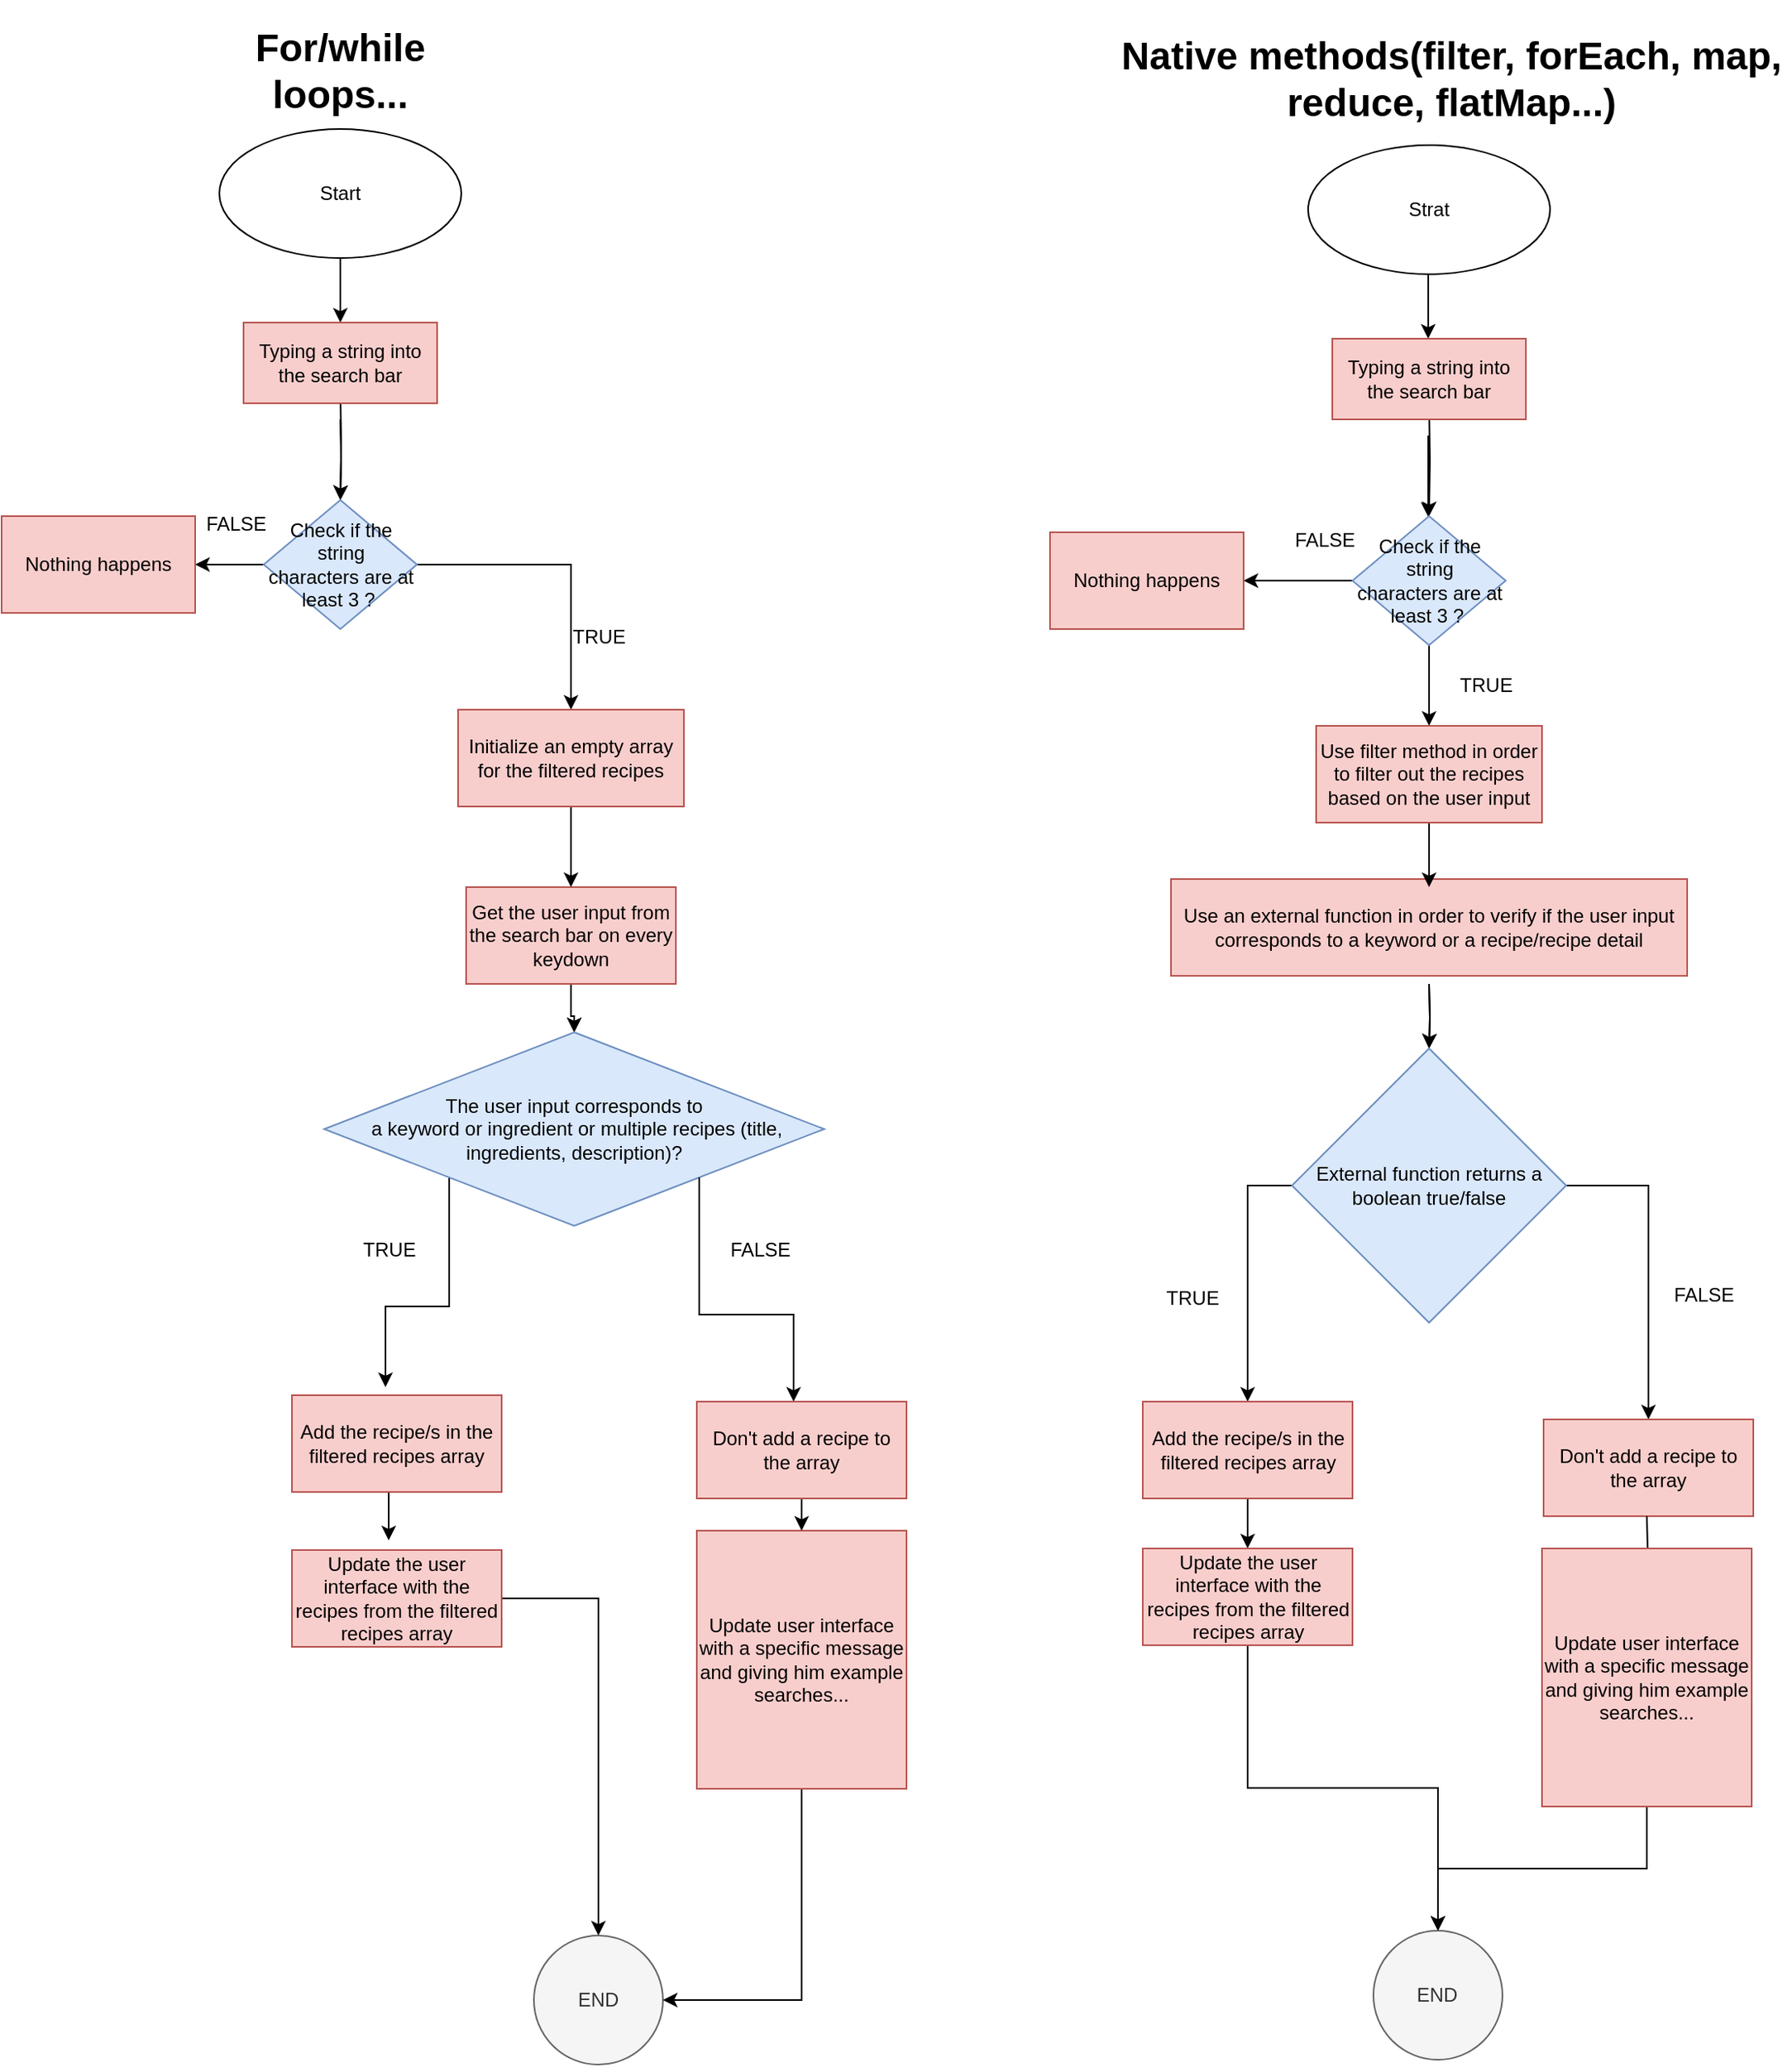 <mxfile version="23.1.2" type="github">
  <diagram id="C5RBs43oDa-KdzZeNtuy" name="Page-1">
    <mxGraphModel dx="1509" dy="813" grid="1" gridSize="10" guides="1" tooltips="1" connect="1" arrows="1" fold="1" page="1" pageScale="1" pageWidth="827" pageHeight="1169" math="0" shadow="0">
      <root>
        <mxCell id="WIyWlLk6GJQsqaUBKTNV-0" />
        <mxCell id="WIyWlLk6GJQsqaUBKTNV-1" parent="WIyWlLk6GJQsqaUBKTNV-0" />
        <mxCell id="ekR93jH82zppxNUU2n5n-0" value="" style="edgeStyle=orthogonalEdgeStyle;rounded=0;orthogonalLoop=1;jettySize=auto;html=1;" edge="1" parent="WIyWlLk6GJQsqaUBKTNV-1" source="ekR93jH82zppxNUU2n5n-1">
          <mxGeometry relative="1" as="geometry">
            <mxPoint x="220" y="240" as="targetPoint" />
          </mxGeometry>
        </mxCell>
        <mxCell id="ekR93jH82zppxNUU2n5n-1" value="Start" style="ellipse;whiteSpace=wrap;html=1;" vertex="1" parent="WIyWlLk6GJQsqaUBKTNV-1">
          <mxGeometry x="145" y="120" width="150" height="80" as="geometry" />
        </mxCell>
        <mxCell id="ekR93jH82zppxNUU2n5n-2" value="" style="edgeStyle=orthogonalEdgeStyle;rounded=0;orthogonalLoop=1;jettySize=auto;html=1;" edge="1" parent="WIyWlLk6GJQsqaUBKTNV-1" source="ekR93jH82zppxNUU2n5n-4" target="ekR93jH82zppxNUU2n5n-12">
          <mxGeometry relative="1" as="geometry" />
        </mxCell>
        <mxCell id="ekR93jH82zppxNUU2n5n-3" value="" style="edgeStyle=orthogonalEdgeStyle;rounded=0;orthogonalLoop=1;jettySize=auto;html=1;" edge="1" parent="WIyWlLk6GJQsqaUBKTNV-1" source="ekR93jH82zppxNUU2n5n-4" target="ekR93jH82zppxNUU2n5n-12">
          <mxGeometry relative="1" as="geometry" />
        </mxCell>
        <mxCell id="ekR93jH82zppxNUU2n5n-4" value="Get the user input from the search bar on every keydown" style="rounded=0;whiteSpace=wrap;html=1;align=center;fillColor=#f8cecc;strokeColor=#b85450;" vertex="1" parent="WIyWlLk6GJQsqaUBKTNV-1">
          <mxGeometry x="298" y="590" width="130" height="60" as="geometry" />
        </mxCell>
        <mxCell id="ekR93jH82zppxNUU2n5n-5" value="" style="edgeStyle=orthogonalEdgeStyle;rounded=0;orthogonalLoop=1;jettySize=auto;html=1;" edge="1" parent="WIyWlLk6GJQsqaUBKTNV-1" target="ekR93jH82zppxNUU2n5n-9">
          <mxGeometry relative="1" as="geometry">
            <mxPoint x="220" y="280" as="sourcePoint" />
          </mxGeometry>
        </mxCell>
        <mxCell id="ekR93jH82zppxNUU2n5n-6" value="" style="edgeStyle=orthogonalEdgeStyle;rounded=0;orthogonalLoop=1;jettySize=auto;html=1;" edge="1" parent="WIyWlLk6GJQsqaUBKTNV-1" target="ekR93jH82zppxNUU2n5n-9">
          <mxGeometry relative="1" as="geometry">
            <mxPoint x="220" y="300" as="sourcePoint" />
          </mxGeometry>
        </mxCell>
        <mxCell id="ekR93jH82zppxNUU2n5n-8" value="" style="edgeStyle=orthogonalEdgeStyle;rounded=0;orthogonalLoop=1;jettySize=auto;html=1;" edge="1" parent="WIyWlLk6GJQsqaUBKTNV-1" source="ekR93jH82zppxNUU2n5n-9" target="ekR93jH82zppxNUU2n5n-17">
          <mxGeometry relative="1" as="geometry" />
        </mxCell>
        <mxCell id="ekR93jH82zppxNUU2n5n-27" style="edgeStyle=orthogonalEdgeStyle;rounded=0;orthogonalLoop=1;jettySize=auto;html=1;" edge="1" parent="WIyWlLk6GJQsqaUBKTNV-1" source="ekR93jH82zppxNUU2n5n-9">
          <mxGeometry relative="1" as="geometry">
            <mxPoint x="130" y="390" as="targetPoint" />
          </mxGeometry>
        </mxCell>
        <mxCell id="ekR93jH82zppxNUU2n5n-9" value="Check if the string &lt;br&gt;characters are at least 3 ?&amp;nbsp;" style="rhombus;whiteSpace=wrap;html=1;fillColor=#dae8fc;strokeColor=#6c8ebf;" vertex="1" parent="WIyWlLk6GJQsqaUBKTNV-1">
          <mxGeometry x="172.5" y="350" width="95" height="80" as="geometry" />
        </mxCell>
        <mxCell id="ekR93jH82zppxNUU2n5n-10" value="TRUE" style="text;html=1;align=center;verticalAlign=middle;resizable=0;points=[];autosize=1;strokeColor=none;fillColor=none;" vertex="1" parent="WIyWlLk6GJQsqaUBKTNV-1">
          <mxGeometry x="350" y="420" width="60" height="30" as="geometry" />
        </mxCell>
        <mxCell id="ekR93jH82zppxNUU2n5n-11" value="" style="edgeStyle=orthogonalEdgeStyle;rounded=0;orthogonalLoop=1;jettySize=auto;html=1;exitX=0;exitY=1;exitDx=0;exitDy=0;" edge="1" parent="WIyWlLk6GJQsqaUBKTNV-1" source="ekR93jH82zppxNUU2n5n-12">
          <mxGeometry relative="1" as="geometry">
            <mxPoint x="248" y="900" as="targetPoint" />
            <Array as="points">
              <mxPoint x="288" y="850" />
              <mxPoint x="248" y="850" />
            </Array>
          </mxGeometry>
        </mxCell>
        <mxCell id="ekR93jH82zppxNUU2n5n-12" value="&lt;div&gt;&lt;span style=&quot;background-color: initial;&quot;&gt;The user input corresponds to&lt;/span&gt;&lt;/div&gt;&lt;div&gt;&lt;span style=&quot;background-color: initial;&quot;&gt;&amp;nbsp;a keyword or ingredient or multiple recipes (title, ingredients, description)?&lt;/span&gt;&lt;br&gt;&lt;/div&gt;" style="rhombus;whiteSpace=wrap;html=1;fillColor=#dae8fc;strokeColor=#6c8ebf;" vertex="1" parent="WIyWlLk6GJQsqaUBKTNV-1">
          <mxGeometry x="210" y="680" width="310" height="120" as="geometry" />
        </mxCell>
        <mxCell id="ekR93jH82zppxNUU2n5n-13" value="" style="edgeStyle=orthogonalEdgeStyle;rounded=0;orthogonalLoop=1;jettySize=auto;html=1;" edge="1" parent="WIyWlLk6GJQsqaUBKTNV-1">
          <mxGeometry relative="1" as="geometry">
            <mxPoint x="250" y="965" as="sourcePoint" />
            <mxPoint x="250" y="995" as="targetPoint" />
          </mxGeometry>
        </mxCell>
        <mxCell id="ekR93jH82zppxNUU2n5n-14" value="Add the recipe/s in the filtered recipes array" style="rounded=0;whiteSpace=wrap;html=1;align=center;fillColor=#f8cecc;strokeColor=#b85450;" vertex="1" parent="WIyWlLk6GJQsqaUBKTNV-1">
          <mxGeometry x="190" y="905" width="130" height="60" as="geometry" />
        </mxCell>
        <mxCell id="ekR93jH82zppxNUU2n5n-15" value="TRUE" style="text;html=1;align=center;verticalAlign=middle;resizable=0;points=[];autosize=1;strokeColor=none;fillColor=none;" vertex="1" parent="WIyWlLk6GJQsqaUBKTNV-1">
          <mxGeometry x="220" y="800" width="60" height="30" as="geometry" />
        </mxCell>
        <mxCell id="ekR93jH82zppxNUU2n5n-16" value="" style="edgeStyle=orthogonalEdgeStyle;rounded=0;orthogonalLoop=1;jettySize=auto;html=1;entryX=0.5;entryY=0;entryDx=0;entryDy=0;" edge="1" parent="WIyWlLk6GJQsqaUBKTNV-1" source="ekR93jH82zppxNUU2n5n-17" target="ekR93jH82zppxNUU2n5n-4">
          <mxGeometry relative="1" as="geometry">
            <Array as="points">
              <mxPoint x="363" y="560" />
              <mxPoint x="363" y="560" />
            </Array>
          </mxGeometry>
        </mxCell>
        <mxCell id="ekR93jH82zppxNUU2n5n-17" value="Initialize an empty array for the filtered recipes" style="rounded=0;whiteSpace=wrap;html=1;align=center;fillColor=#f8cecc;strokeColor=#b85450;" vertex="1" parent="WIyWlLk6GJQsqaUBKTNV-1">
          <mxGeometry x="293" y="480" width="140" height="60" as="geometry" />
        </mxCell>
        <mxCell id="ekR93jH82zppxNUU2n5n-35" style="edgeStyle=orthogonalEdgeStyle;rounded=0;orthogonalLoop=1;jettySize=auto;html=1;" edge="1" parent="WIyWlLk6GJQsqaUBKTNV-1" source="ekR93jH82zppxNUU2n5n-18" target="ekR93jH82zppxNUU2n5n-20">
          <mxGeometry relative="1" as="geometry" />
        </mxCell>
        <mxCell id="ekR93jH82zppxNUU2n5n-18" value="Update the user interface with the recipes from the filtered&lt;br&gt;recipes array" style="rounded=0;whiteSpace=wrap;html=1;align=center;fillColor=#f8cecc;strokeColor=#b85450;" vertex="1" parent="WIyWlLk6GJQsqaUBKTNV-1">
          <mxGeometry x="190" y="1001" width="130" height="60" as="geometry" />
        </mxCell>
        <mxCell id="ekR93jH82zppxNUU2n5n-20" value="END" style="ellipse;whiteSpace=wrap;html=1;rounded=0;fillColor=#f5f5f5;fontColor=#333333;strokeColor=#666666;" vertex="1" parent="WIyWlLk6GJQsqaUBKTNV-1">
          <mxGeometry x="340.005" y="1240" width="80" height="80" as="geometry" />
        </mxCell>
        <mxCell id="ekR93jH82zppxNUU2n5n-21" value="" style="edgeStyle=orthogonalEdgeStyle;rounded=0;orthogonalLoop=1;jettySize=auto;html=1;exitX=1;exitY=1;exitDx=0;exitDy=0;" edge="1" parent="WIyWlLk6GJQsqaUBKTNV-1" source="ekR93jH82zppxNUU2n5n-12">
          <mxGeometry relative="1" as="geometry">
            <mxPoint x="371" y="880" as="sourcePoint" />
            <mxPoint x="501" y="909" as="targetPoint" />
            <Array as="points">
              <mxPoint x="443" y="855" />
              <mxPoint x="501" y="855" />
            </Array>
          </mxGeometry>
        </mxCell>
        <mxCell id="ekR93jH82zppxNUU2n5n-22" value="" style="edgeStyle=orthogonalEdgeStyle;rounded=0;orthogonalLoop=1;jettySize=auto;html=1;" edge="1" parent="WIyWlLk6GJQsqaUBKTNV-1" source="ekR93jH82zppxNUU2n5n-23" target="ekR93jH82zppxNUU2n5n-25">
          <mxGeometry relative="1" as="geometry" />
        </mxCell>
        <mxCell id="ekR93jH82zppxNUU2n5n-23" value="Don&#39;t add a recipe to the array" style="rounded=0;whiteSpace=wrap;html=1;align=center;fillColor=#f8cecc;strokeColor=#b85450;" vertex="1" parent="WIyWlLk6GJQsqaUBKTNV-1">
          <mxGeometry x="441" y="909" width="130" height="60" as="geometry" />
        </mxCell>
        <mxCell id="ekR93jH82zppxNUU2n5n-34" style="edgeStyle=orthogonalEdgeStyle;rounded=0;orthogonalLoop=1;jettySize=auto;html=1;exitX=0.5;exitY=1;exitDx=0;exitDy=0;entryX=1;entryY=0.5;entryDx=0;entryDy=0;" edge="1" parent="WIyWlLk6GJQsqaUBKTNV-1" source="ekR93jH82zppxNUU2n5n-25" target="ekR93jH82zppxNUU2n5n-20">
          <mxGeometry relative="1" as="geometry" />
        </mxCell>
        <mxCell id="ekR93jH82zppxNUU2n5n-25" value="Update user interface with a specific message and giving him example searches..." style="rounded=0;whiteSpace=wrap;html=1;align=center;fillColor=#f8cecc;strokeColor=#b85450;" vertex="1" parent="WIyWlLk6GJQsqaUBKTNV-1">
          <mxGeometry x="441" y="989" width="130" height="160" as="geometry" />
        </mxCell>
        <mxCell id="ekR93jH82zppxNUU2n5n-26" value="&lt;div&gt;FALSE&lt;/div&gt;" style="text;html=1;align=center;verticalAlign=middle;resizable=0;points=[];autosize=1;strokeColor=none;fillColor=none;" vertex="1" parent="WIyWlLk6GJQsqaUBKTNV-1">
          <mxGeometry x="450" y="800" width="60" height="30" as="geometry" />
        </mxCell>
        <mxCell id="ekR93jH82zppxNUU2n5n-28" value="Nothing happens" style="rounded=0;whiteSpace=wrap;html=1;fillColor=#f8cecc;strokeColor=#b85450;" vertex="1" parent="WIyWlLk6GJQsqaUBKTNV-1">
          <mxGeometry x="10" y="360" width="120" height="60" as="geometry" />
        </mxCell>
        <mxCell id="ekR93jH82zppxNUU2n5n-29" value="Typing a string into the search bar" style="rounded=0;whiteSpace=wrap;html=1;fillColor=#f8cecc;strokeColor=#b85450;" vertex="1" parent="WIyWlLk6GJQsqaUBKTNV-1">
          <mxGeometry x="160" y="240" width="120" height="50" as="geometry" />
        </mxCell>
        <mxCell id="ekR93jH82zppxNUU2n5n-36" value="FALSE" style="text;html=1;align=center;verticalAlign=middle;resizable=0;points=[];autosize=1;strokeColor=none;fillColor=none;" vertex="1" parent="WIyWlLk6GJQsqaUBKTNV-1">
          <mxGeometry x="125" y="350" width="60" height="30" as="geometry" />
        </mxCell>
        <mxCell id="ekR93jH82zppxNUU2n5n-39" value="&lt;h1&gt;For/while loops...&lt;/h1&gt;" style="text;html=1;strokeColor=none;fillColor=none;spacing=5;spacingTop=-20;whiteSpace=wrap;overflow=hidden;rounded=0;align=center;" vertex="1" parent="WIyWlLk6GJQsqaUBKTNV-1">
          <mxGeometry x="125" y="50" width="190" height="120" as="geometry" />
        </mxCell>
        <mxCell id="ekR93jH82zppxNUU2n5n-42" value="" style="edgeStyle=orthogonalEdgeStyle;rounded=0;orthogonalLoop=1;jettySize=auto;html=1;" edge="1" parent="WIyWlLk6GJQsqaUBKTNV-1" source="ekR93jH82zppxNUU2n5n-43">
          <mxGeometry relative="1" as="geometry">
            <mxPoint x="894.462" y="250" as="targetPoint" />
          </mxGeometry>
        </mxCell>
        <mxCell id="ekR93jH82zppxNUU2n5n-43" value="Strat" style="ellipse;whiteSpace=wrap;html=1;" vertex="1" parent="WIyWlLk6GJQsqaUBKTNV-1">
          <mxGeometry x="820" y="130" width="150" height="80" as="geometry" />
        </mxCell>
        <mxCell id="ekR93jH82zppxNUU2n5n-44" value="" style="edgeStyle=orthogonalEdgeStyle;rounded=0;orthogonalLoop=1;jettySize=auto;html=1;" edge="1" parent="WIyWlLk6GJQsqaUBKTNV-1" target="ekR93jH82zppxNUU2n5n-54">
          <mxGeometry relative="1" as="geometry">
            <mxPoint x="895" y="650" as="sourcePoint" />
          </mxGeometry>
        </mxCell>
        <mxCell id="ekR93jH82zppxNUU2n5n-45" value="" style="edgeStyle=orthogonalEdgeStyle;rounded=0;orthogonalLoop=1;jettySize=auto;html=1;" edge="1" parent="WIyWlLk6GJQsqaUBKTNV-1" target="ekR93jH82zppxNUU2n5n-54">
          <mxGeometry relative="1" as="geometry">
            <mxPoint x="895" y="650" as="sourcePoint" />
          </mxGeometry>
        </mxCell>
        <mxCell id="ekR93jH82zppxNUU2n5n-46" value="Use an external function in order to verify if the user input corresponds to a keyword or a recipe/recipe detail" style="rounded=0;whiteSpace=wrap;html=1;align=center;fillColor=#f8cecc;strokeColor=#b85450;" vertex="1" parent="WIyWlLk6GJQsqaUBKTNV-1">
          <mxGeometry x="735" y="585" width="320" height="60" as="geometry" />
        </mxCell>
        <mxCell id="ekR93jH82zppxNUU2n5n-47" value="" style="edgeStyle=orthogonalEdgeStyle;rounded=0;orthogonalLoop=1;jettySize=auto;html=1;" edge="1" parent="WIyWlLk6GJQsqaUBKTNV-1" target="ekR93jH82zppxNUU2n5n-51">
          <mxGeometry relative="1" as="geometry">
            <mxPoint x="895" y="290" as="sourcePoint" />
          </mxGeometry>
        </mxCell>
        <mxCell id="ekR93jH82zppxNUU2n5n-48" value="" style="edgeStyle=orthogonalEdgeStyle;rounded=0;orthogonalLoop=1;jettySize=auto;html=1;" edge="1" parent="WIyWlLk6GJQsqaUBKTNV-1" target="ekR93jH82zppxNUU2n5n-51">
          <mxGeometry relative="1" as="geometry">
            <mxPoint x="894.462" y="310" as="sourcePoint" />
          </mxGeometry>
        </mxCell>
        <mxCell id="ekR93jH82zppxNUU2n5n-50" value="" style="edgeStyle=orthogonalEdgeStyle;rounded=0;orthogonalLoop=1;jettySize=auto;html=1;" edge="1" parent="WIyWlLk6GJQsqaUBKTNV-1" source="ekR93jH82zppxNUU2n5n-51" target="ekR93jH82zppxNUU2n5n-59">
          <mxGeometry relative="1" as="geometry" />
        </mxCell>
        <mxCell id="ekR93jH82zppxNUU2n5n-72" value="" style="edgeStyle=orthogonalEdgeStyle;rounded=0;orthogonalLoop=1;jettySize=auto;html=1;" edge="1" parent="WIyWlLk6GJQsqaUBKTNV-1" source="ekR93jH82zppxNUU2n5n-51" target="ekR93jH82zppxNUU2n5n-71">
          <mxGeometry relative="1" as="geometry" />
        </mxCell>
        <mxCell id="ekR93jH82zppxNUU2n5n-51" value="Check if the string&lt;br style=&quot;border-color: var(--border-color);&quot;&gt;characters are at least 3 ?&amp;nbsp;" style="rhombus;whiteSpace=wrap;html=1;fillColor=#dae8fc;strokeColor=#6c8ebf;" vertex="1" parent="WIyWlLk6GJQsqaUBKTNV-1">
          <mxGeometry x="847.5" y="360" width="95" height="80" as="geometry" />
        </mxCell>
        <mxCell id="ekR93jH82zppxNUU2n5n-52" value="TRUE" style="text;html=1;align=center;verticalAlign=middle;resizable=0;points=[];autosize=1;strokeColor=none;fillColor=none;" vertex="1" parent="WIyWlLk6GJQsqaUBKTNV-1">
          <mxGeometry x="900" y="450" width="60" height="30" as="geometry" />
        </mxCell>
        <mxCell id="ekR93jH82zppxNUU2n5n-75" style="edgeStyle=orthogonalEdgeStyle;rounded=0;orthogonalLoop=1;jettySize=auto;html=1;exitX=1;exitY=0.5;exitDx=0;exitDy=0;" edge="1" parent="WIyWlLk6GJQsqaUBKTNV-1" source="ekR93jH82zppxNUU2n5n-54" target="ekR93jH82zppxNUU2n5n-64">
          <mxGeometry relative="1" as="geometry" />
        </mxCell>
        <mxCell id="ekR93jH82zppxNUU2n5n-76" style="edgeStyle=orthogonalEdgeStyle;rounded=0;orthogonalLoop=1;jettySize=auto;html=1;exitX=0;exitY=0.5;exitDx=0;exitDy=0;entryX=0.5;entryY=0;entryDx=0;entryDy=0;" edge="1" parent="WIyWlLk6GJQsqaUBKTNV-1" source="ekR93jH82zppxNUU2n5n-54" target="ekR93jH82zppxNUU2n5n-56">
          <mxGeometry relative="1" as="geometry" />
        </mxCell>
        <mxCell id="ekR93jH82zppxNUU2n5n-54" value="&lt;div&gt;External function returns a boolean true/false&lt;/div&gt;" style="rhombus;whiteSpace=wrap;html=1;fillColor=#dae8fc;strokeColor=#6c8ebf;" vertex="1" parent="WIyWlLk6GJQsqaUBKTNV-1">
          <mxGeometry x="810" y="690" width="170" height="170" as="geometry" />
        </mxCell>
        <mxCell id="ekR93jH82zppxNUU2n5n-74" style="edgeStyle=orthogonalEdgeStyle;rounded=0;orthogonalLoop=1;jettySize=auto;html=1;exitX=0.5;exitY=1;exitDx=0;exitDy=0;entryX=0.5;entryY=0;entryDx=0;entryDy=0;" edge="1" parent="WIyWlLk6GJQsqaUBKTNV-1" source="ekR93jH82zppxNUU2n5n-56" target="ekR93jH82zppxNUU2n5n-61">
          <mxGeometry relative="1" as="geometry" />
        </mxCell>
        <mxCell id="ekR93jH82zppxNUU2n5n-56" value="Add the recipe/s in the filtered recipes array" style="rounded=0;whiteSpace=wrap;html=1;align=center;fillColor=#f8cecc;strokeColor=#b85450;" vertex="1" parent="WIyWlLk6GJQsqaUBKTNV-1">
          <mxGeometry x="717.5" y="909" width="130" height="60" as="geometry" />
        </mxCell>
        <mxCell id="ekR93jH82zppxNUU2n5n-57" value="TRUE" style="text;html=1;align=center;verticalAlign=middle;resizable=0;points=[];autosize=1;strokeColor=none;fillColor=none;" vertex="1" parent="WIyWlLk6GJQsqaUBKTNV-1">
          <mxGeometry x="717.5" y="830" width="60" height="30" as="geometry" />
        </mxCell>
        <mxCell id="ekR93jH82zppxNUU2n5n-58" value="" style="edgeStyle=orthogonalEdgeStyle;rounded=0;orthogonalLoop=1;jettySize=auto;html=1;entryX=0.5;entryY=0;entryDx=0;entryDy=0;" edge="1" parent="WIyWlLk6GJQsqaUBKTNV-1" source="ekR93jH82zppxNUU2n5n-59">
          <mxGeometry relative="1" as="geometry">
            <Array as="points">
              <mxPoint x="895" y="530" />
            </Array>
            <mxPoint x="895" y="590" as="targetPoint" />
          </mxGeometry>
        </mxCell>
        <mxCell id="ekR93jH82zppxNUU2n5n-59" value="Use filter method in order to filter out the recipes based on the user input" style="rounded=0;whiteSpace=wrap;html=1;align=center;fillColor=#f8cecc;strokeColor=#b85450;" vertex="1" parent="WIyWlLk6GJQsqaUBKTNV-1">
          <mxGeometry x="825" y="490" width="140" height="60" as="geometry" />
        </mxCell>
        <mxCell id="ekR93jH82zppxNUU2n5n-77" style="edgeStyle=orthogonalEdgeStyle;rounded=0;orthogonalLoop=1;jettySize=auto;html=1;exitX=0.5;exitY=1;exitDx=0;exitDy=0;" edge="1" parent="WIyWlLk6GJQsqaUBKTNV-1" source="ekR93jH82zppxNUU2n5n-61" target="ekR93jH82zppxNUU2n5n-62">
          <mxGeometry relative="1" as="geometry" />
        </mxCell>
        <mxCell id="ekR93jH82zppxNUU2n5n-61" value="Update the user interface with the recipes from the filtered&lt;br style=&quot;border-color: var(--border-color);&quot;&gt;recipes array" style="rounded=0;whiteSpace=wrap;html=1;align=center;fillColor=#f8cecc;strokeColor=#b85450;" vertex="1" parent="WIyWlLk6GJQsqaUBKTNV-1">
          <mxGeometry x="717.5" y="1000" width="130" height="60" as="geometry" />
        </mxCell>
        <mxCell id="ekR93jH82zppxNUU2n5n-62" value="END" style="ellipse;whiteSpace=wrap;html=1;rounded=0;fillColor=#f5f5f5;fontColor=#333333;strokeColor=#666666;" vertex="1" parent="WIyWlLk6GJQsqaUBKTNV-1">
          <mxGeometry x="860.495" y="1237" width="80" height="80" as="geometry" />
        </mxCell>
        <mxCell id="ekR93jH82zppxNUU2n5n-64" value="Don&#39;t add a recipe to the array" style="rounded=0;whiteSpace=wrap;html=1;align=center;fillColor=#f8cecc;strokeColor=#b85450;" vertex="1" parent="WIyWlLk6GJQsqaUBKTNV-1">
          <mxGeometry x="966" y="920" width="130" height="60" as="geometry" />
        </mxCell>
        <mxCell id="ekR93jH82zppxNUU2n5n-65" value="" style="edgeStyle=orthogonalEdgeStyle;rounded=0;orthogonalLoop=1;jettySize=auto;html=1;" edge="1" parent="WIyWlLk6GJQsqaUBKTNV-1" target="ekR93jH82zppxNUU2n5n-67">
          <mxGeometry relative="1" as="geometry">
            <mxPoint x="1030.01" y="980" as="sourcePoint" />
          </mxGeometry>
        </mxCell>
        <mxCell id="ekR93jH82zppxNUU2n5n-78" style="edgeStyle=orthogonalEdgeStyle;rounded=0;orthogonalLoop=1;jettySize=auto;html=1;exitX=0.5;exitY=1;exitDx=0;exitDy=0;entryX=0.5;entryY=0;entryDx=0;entryDy=0;" edge="1" parent="WIyWlLk6GJQsqaUBKTNV-1" source="ekR93jH82zppxNUU2n5n-67" target="ekR93jH82zppxNUU2n5n-62">
          <mxGeometry relative="1" as="geometry" />
        </mxCell>
        <mxCell id="ekR93jH82zppxNUU2n5n-67" value="&lt;div&gt;Update user interface with a specific message and giving him example searches...&lt;/div&gt;" style="rounded=0;whiteSpace=wrap;html=1;align=center;fillColor=#f8cecc;strokeColor=#b85450;" vertex="1" parent="WIyWlLk6GJQsqaUBKTNV-1">
          <mxGeometry x="965" y="1000" width="130" height="160" as="geometry" />
        </mxCell>
        <mxCell id="ekR93jH82zppxNUU2n5n-68" value="FALSE" style="text;html=1;align=center;verticalAlign=middle;resizable=0;points=[];autosize=1;strokeColor=none;fillColor=none;" vertex="1" parent="WIyWlLk6GJQsqaUBKTNV-1">
          <mxGeometry x="1035" y="828" width="60" height="30" as="geometry" />
        </mxCell>
        <mxCell id="ekR93jH82zppxNUU2n5n-69" value="&lt;h1&gt;Native methods(filter, forEach, map, reduce, flatMap...)&lt;/h1&gt;" style="text;html=1;strokeColor=none;fillColor=none;spacing=5;spacingTop=-20;whiteSpace=wrap;overflow=hidden;rounded=0;align=center;" vertex="1" parent="WIyWlLk6GJQsqaUBKTNV-1">
          <mxGeometry x="699" y="55" width="420" height="76" as="geometry" />
        </mxCell>
        <mxCell id="ekR93jH82zppxNUU2n5n-70" value="Typing a string into the search bar" style="rounded=0;whiteSpace=wrap;html=1;fillColor=#f8cecc;strokeColor=#b85450;" vertex="1" parent="WIyWlLk6GJQsqaUBKTNV-1">
          <mxGeometry x="835" y="250" width="120" height="50" as="geometry" />
        </mxCell>
        <mxCell id="ekR93jH82zppxNUU2n5n-71" value="Nothing happens" style="whiteSpace=wrap;html=1;fillColor=#f8cecc;strokeColor=#b85450;" vertex="1" parent="WIyWlLk6GJQsqaUBKTNV-1">
          <mxGeometry x="660" y="370" width="120" height="60" as="geometry" />
        </mxCell>
        <mxCell id="ekR93jH82zppxNUU2n5n-73" value="FALSE" style="text;html=1;align=center;verticalAlign=middle;resizable=0;points=[];autosize=1;strokeColor=none;fillColor=none;" vertex="1" parent="WIyWlLk6GJQsqaUBKTNV-1">
          <mxGeometry x="800" y="360" width="60" height="30" as="geometry" />
        </mxCell>
      </root>
    </mxGraphModel>
  </diagram>
</mxfile>
